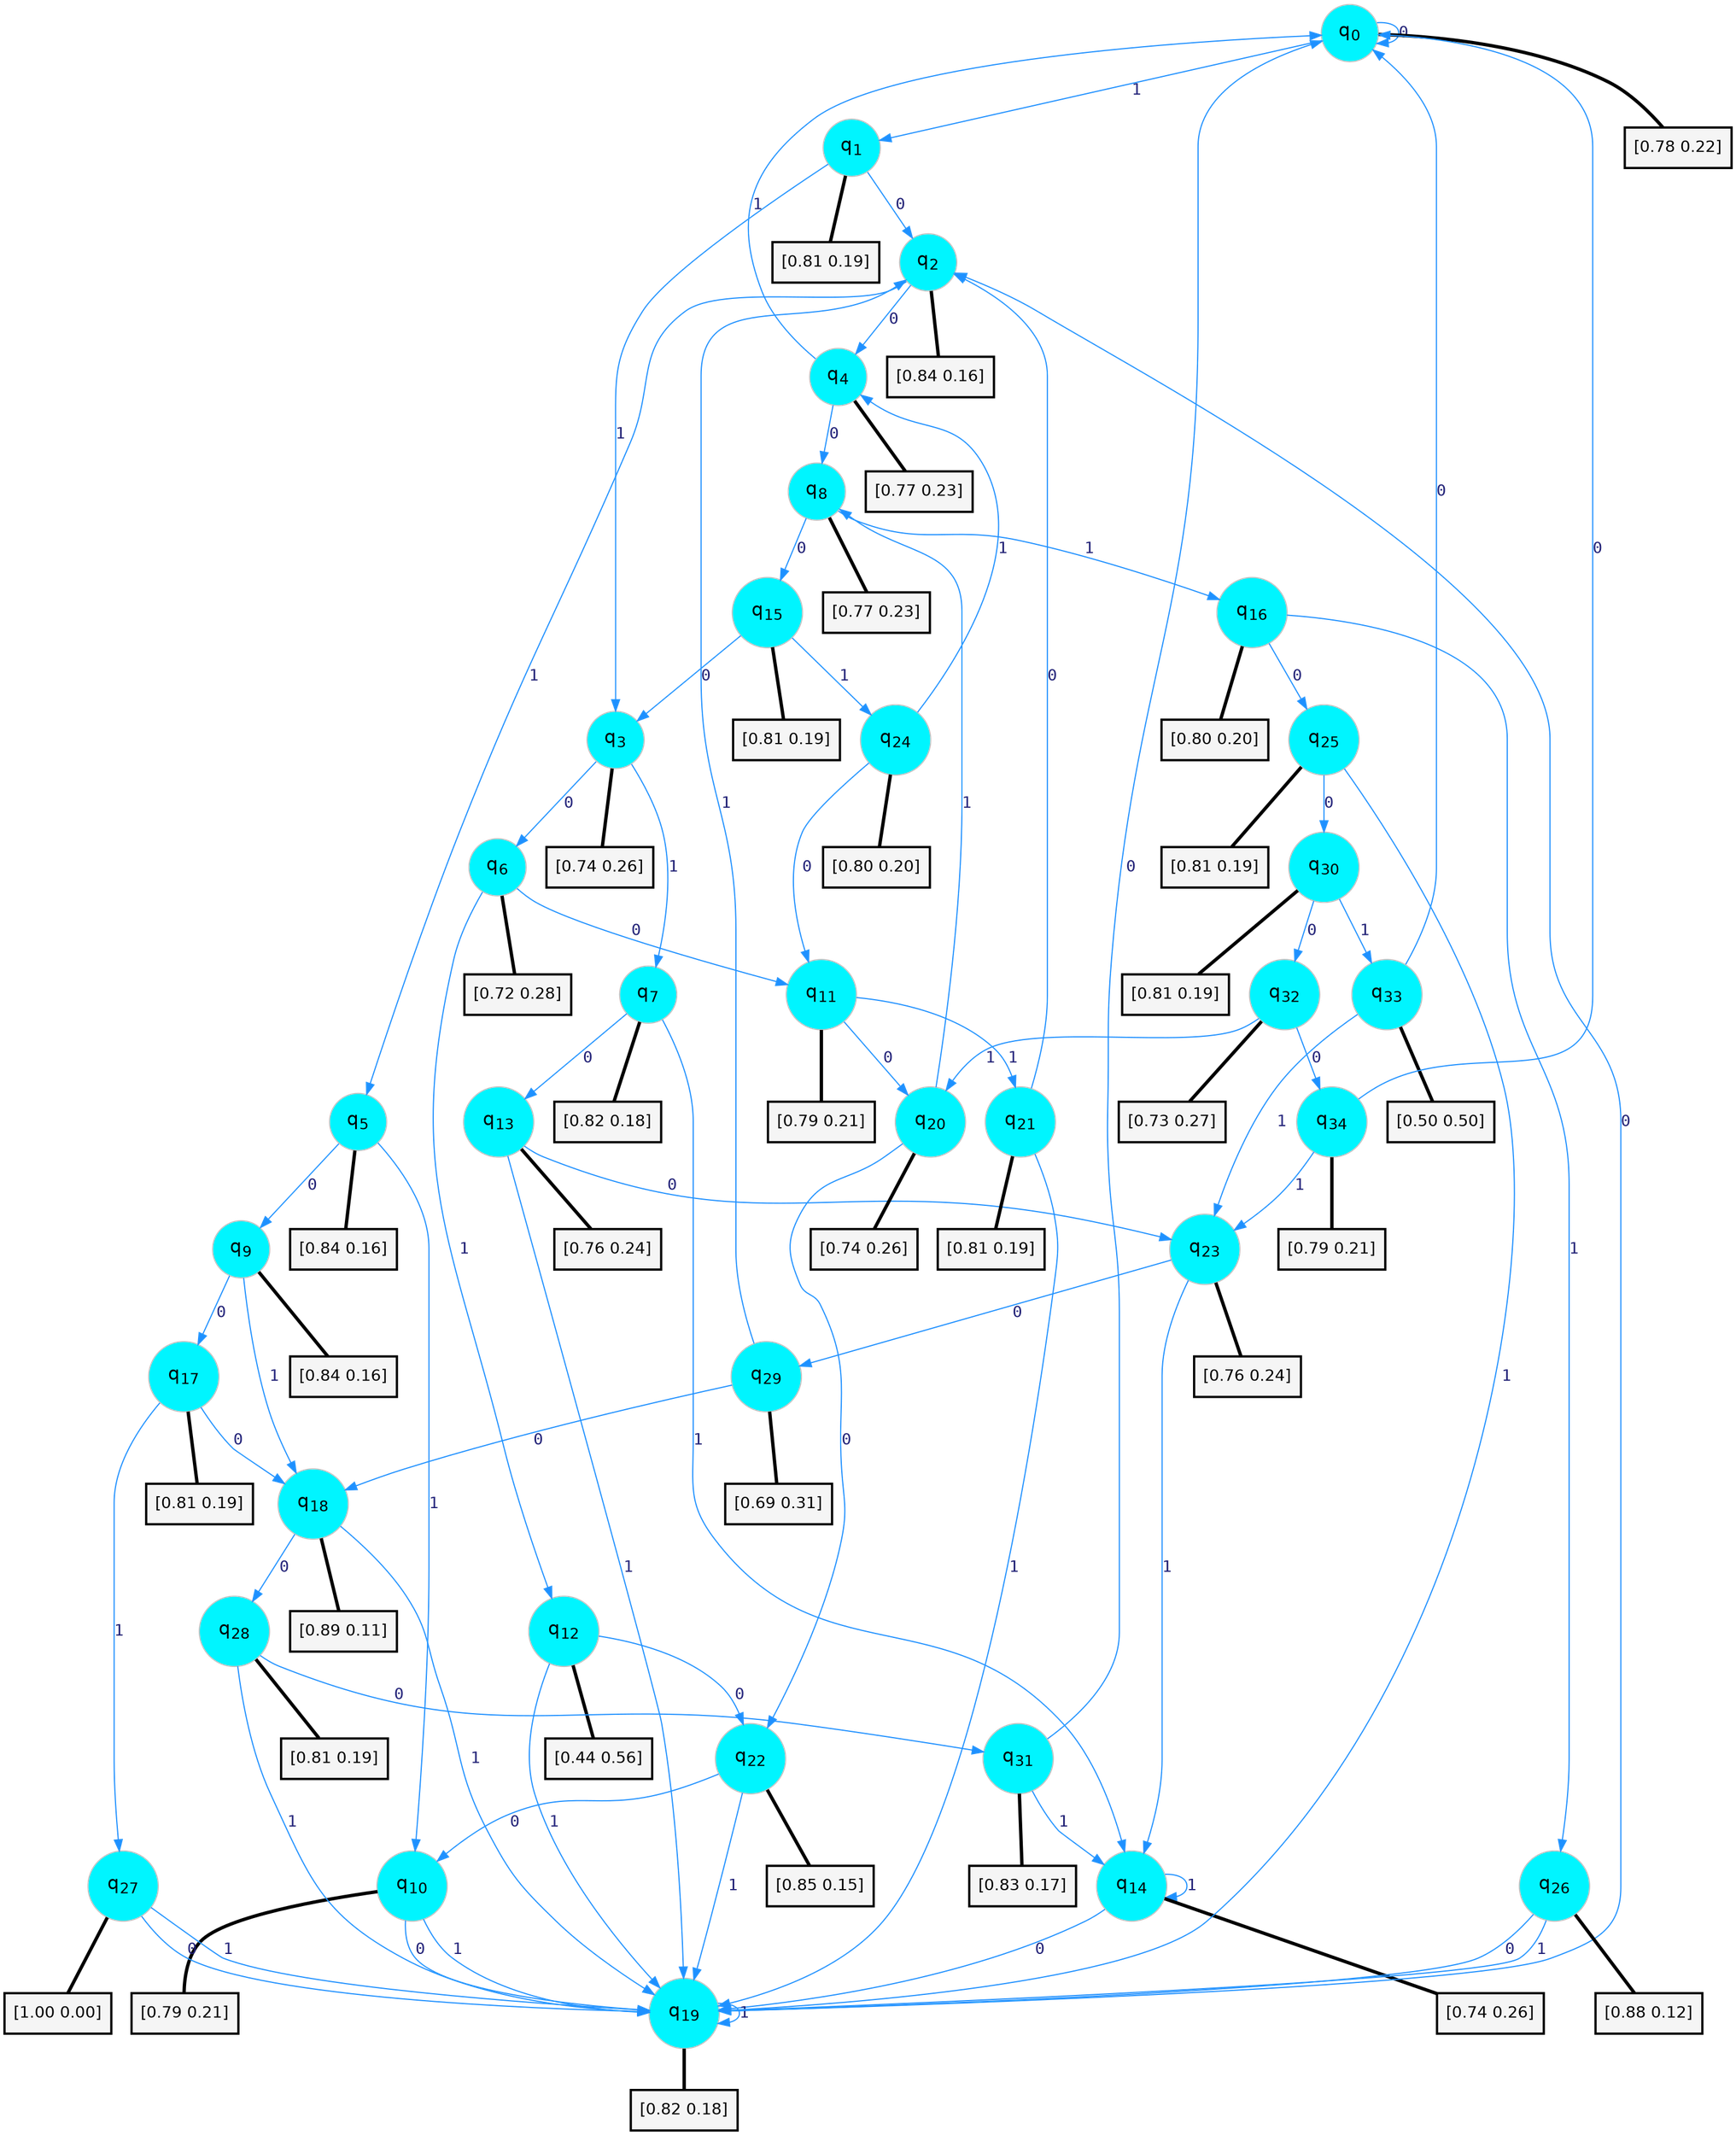 digraph G {
graph [
bgcolor=transparent, dpi=300, rankdir=TD, size="40,25"];
node [
color=gray, fillcolor=turquoise1, fontcolor=black, fontname=Helvetica, fontsize=16, fontweight=bold, shape=circle, style=filled];
edge [
arrowsize=1, color=dodgerblue1, fontcolor=midnightblue, fontname=courier, fontweight=bold, penwidth=1, style=solid, weight=20];
0[label=<q<SUB>0</SUB>>];
1[label=<q<SUB>1</SUB>>];
2[label=<q<SUB>2</SUB>>];
3[label=<q<SUB>3</SUB>>];
4[label=<q<SUB>4</SUB>>];
5[label=<q<SUB>5</SUB>>];
6[label=<q<SUB>6</SUB>>];
7[label=<q<SUB>7</SUB>>];
8[label=<q<SUB>8</SUB>>];
9[label=<q<SUB>9</SUB>>];
10[label=<q<SUB>10</SUB>>];
11[label=<q<SUB>11</SUB>>];
12[label=<q<SUB>12</SUB>>];
13[label=<q<SUB>13</SUB>>];
14[label=<q<SUB>14</SUB>>];
15[label=<q<SUB>15</SUB>>];
16[label=<q<SUB>16</SUB>>];
17[label=<q<SUB>17</SUB>>];
18[label=<q<SUB>18</SUB>>];
19[label=<q<SUB>19</SUB>>];
20[label=<q<SUB>20</SUB>>];
21[label=<q<SUB>21</SUB>>];
22[label=<q<SUB>22</SUB>>];
23[label=<q<SUB>23</SUB>>];
24[label=<q<SUB>24</SUB>>];
25[label=<q<SUB>25</SUB>>];
26[label=<q<SUB>26</SUB>>];
27[label=<q<SUB>27</SUB>>];
28[label=<q<SUB>28</SUB>>];
29[label=<q<SUB>29</SUB>>];
30[label=<q<SUB>30</SUB>>];
31[label=<q<SUB>31</SUB>>];
32[label=<q<SUB>32</SUB>>];
33[label=<q<SUB>33</SUB>>];
34[label=<q<SUB>34</SUB>>];
35[label="[0.78 0.22]", shape=box,fontcolor=black, fontname=Helvetica, fontsize=14, penwidth=2, fillcolor=whitesmoke,color=black];
36[label="[0.81 0.19]", shape=box,fontcolor=black, fontname=Helvetica, fontsize=14, penwidth=2, fillcolor=whitesmoke,color=black];
37[label="[0.84 0.16]", shape=box,fontcolor=black, fontname=Helvetica, fontsize=14, penwidth=2, fillcolor=whitesmoke,color=black];
38[label="[0.74 0.26]", shape=box,fontcolor=black, fontname=Helvetica, fontsize=14, penwidth=2, fillcolor=whitesmoke,color=black];
39[label="[0.77 0.23]", shape=box,fontcolor=black, fontname=Helvetica, fontsize=14, penwidth=2, fillcolor=whitesmoke,color=black];
40[label="[0.84 0.16]", shape=box,fontcolor=black, fontname=Helvetica, fontsize=14, penwidth=2, fillcolor=whitesmoke,color=black];
41[label="[0.72 0.28]", shape=box,fontcolor=black, fontname=Helvetica, fontsize=14, penwidth=2, fillcolor=whitesmoke,color=black];
42[label="[0.82 0.18]", shape=box,fontcolor=black, fontname=Helvetica, fontsize=14, penwidth=2, fillcolor=whitesmoke,color=black];
43[label="[0.77 0.23]", shape=box,fontcolor=black, fontname=Helvetica, fontsize=14, penwidth=2, fillcolor=whitesmoke,color=black];
44[label="[0.84 0.16]", shape=box,fontcolor=black, fontname=Helvetica, fontsize=14, penwidth=2, fillcolor=whitesmoke,color=black];
45[label="[0.79 0.21]", shape=box,fontcolor=black, fontname=Helvetica, fontsize=14, penwidth=2, fillcolor=whitesmoke,color=black];
46[label="[0.79 0.21]", shape=box,fontcolor=black, fontname=Helvetica, fontsize=14, penwidth=2, fillcolor=whitesmoke,color=black];
47[label="[0.44 0.56]", shape=box,fontcolor=black, fontname=Helvetica, fontsize=14, penwidth=2, fillcolor=whitesmoke,color=black];
48[label="[0.76 0.24]", shape=box,fontcolor=black, fontname=Helvetica, fontsize=14, penwidth=2, fillcolor=whitesmoke,color=black];
49[label="[0.74 0.26]", shape=box,fontcolor=black, fontname=Helvetica, fontsize=14, penwidth=2, fillcolor=whitesmoke,color=black];
50[label="[0.81 0.19]", shape=box,fontcolor=black, fontname=Helvetica, fontsize=14, penwidth=2, fillcolor=whitesmoke,color=black];
51[label="[0.80 0.20]", shape=box,fontcolor=black, fontname=Helvetica, fontsize=14, penwidth=2, fillcolor=whitesmoke,color=black];
52[label="[0.81 0.19]", shape=box,fontcolor=black, fontname=Helvetica, fontsize=14, penwidth=2, fillcolor=whitesmoke,color=black];
53[label="[0.89 0.11]", shape=box,fontcolor=black, fontname=Helvetica, fontsize=14, penwidth=2, fillcolor=whitesmoke,color=black];
54[label="[0.82 0.18]", shape=box,fontcolor=black, fontname=Helvetica, fontsize=14, penwidth=2, fillcolor=whitesmoke,color=black];
55[label="[0.74 0.26]", shape=box,fontcolor=black, fontname=Helvetica, fontsize=14, penwidth=2, fillcolor=whitesmoke,color=black];
56[label="[0.81 0.19]", shape=box,fontcolor=black, fontname=Helvetica, fontsize=14, penwidth=2, fillcolor=whitesmoke,color=black];
57[label="[0.85 0.15]", shape=box,fontcolor=black, fontname=Helvetica, fontsize=14, penwidth=2, fillcolor=whitesmoke,color=black];
58[label="[0.76 0.24]", shape=box,fontcolor=black, fontname=Helvetica, fontsize=14, penwidth=2, fillcolor=whitesmoke,color=black];
59[label="[0.80 0.20]", shape=box,fontcolor=black, fontname=Helvetica, fontsize=14, penwidth=2, fillcolor=whitesmoke,color=black];
60[label="[0.81 0.19]", shape=box,fontcolor=black, fontname=Helvetica, fontsize=14, penwidth=2, fillcolor=whitesmoke,color=black];
61[label="[0.88 0.12]", shape=box,fontcolor=black, fontname=Helvetica, fontsize=14, penwidth=2, fillcolor=whitesmoke,color=black];
62[label="[1.00 0.00]", shape=box,fontcolor=black, fontname=Helvetica, fontsize=14, penwidth=2, fillcolor=whitesmoke,color=black];
63[label="[0.81 0.19]", shape=box,fontcolor=black, fontname=Helvetica, fontsize=14, penwidth=2, fillcolor=whitesmoke,color=black];
64[label="[0.69 0.31]", shape=box,fontcolor=black, fontname=Helvetica, fontsize=14, penwidth=2, fillcolor=whitesmoke,color=black];
65[label="[0.81 0.19]", shape=box,fontcolor=black, fontname=Helvetica, fontsize=14, penwidth=2, fillcolor=whitesmoke,color=black];
66[label="[0.83 0.17]", shape=box,fontcolor=black, fontname=Helvetica, fontsize=14, penwidth=2, fillcolor=whitesmoke,color=black];
67[label="[0.73 0.27]", shape=box,fontcolor=black, fontname=Helvetica, fontsize=14, penwidth=2, fillcolor=whitesmoke,color=black];
68[label="[0.50 0.50]", shape=box,fontcolor=black, fontname=Helvetica, fontsize=14, penwidth=2, fillcolor=whitesmoke,color=black];
69[label="[0.79 0.21]", shape=box,fontcolor=black, fontname=Helvetica, fontsize=14, penwidth=2, fillcolor=whitesmoke,color=black];
0->0 [label=0];
0->1 [label=1];
0->35 [arrowhead=none, penwidth=3,color=black];
1->2 [label=0];
1->3 [label=1];
1->36 [arrowhead=none, penwidth=3,color=black];
2->4 [label=0];
2->5 [label=1];
2->37 [arrowhead=none, penwidth=3,color=black];
3->6 [label=0];
3->7 [label=1];
3->38 [arrowhead=none, penwidth=3,color=black];
4->8 [label=0];
4->0 [label=1];
4->39 [arrowhead=none, penwidth=3,color=black];
5->9 [label=0];
5->10 [label=1];
5->40 [arrowhead=none, penwidth=3,color=black];
6->11 [label=0];
6->12 [label=1];
6->41 [arrowhead=none, penwidth=3,color=black];
7->13 [label=0];
7->14 [label=1];
7->42 [arrowhead=none, penwidth=3,color=black];
8->15 [label=0];
8->16 [label=1];
8->43 [arrowhead=none, penwidth=3,color=black];
9->17 [label=0];
9->18 [label=1];
9->44 [arrowhead=none, penwidth=3,color=black];
10->19 [label=0];
10->19 [label=1];
10->45 [arrowhead=none, penwidth=3,color=black];
11->20 [label=0];
11->21 [label=1];
11->46 [arrowhead=none, penwidth=3,color=black];
12->22 [label=0];
12->19 [label=1];
12->47 [arrowhead=none, penwidth=3,color=black];
13->23 [label=0];
13->19 [label=1];
13->48 [arrowhead=none, penwidth=3,color=black];
14->19 [label=0];
14->14 [label=1];
14->49 [arrowhead=none, penwidth=3,color=black];
15->3 [label=0];
15->24 [label=1];
15->50 [arrowhead=none, penwidth=3,color=black];
16->25 [label=0];
16->26 [label=1];
16->51 [arrowhead=none, penwidth=3,color=black];
17->18 [label=0];
17->27 [label=1];
17->52 [arrowhead=none, penwidth=3,color=black];
18->28 [label=0];
18->19 [label=1];
18->53 [arrowhead=none, penwidth=3,color=black];
19->2 [label=0];
19->19 [label=1];
19->54 [arrowhead=none, penwidth=3,color=black];
20->22 [label=0];
20->8 [label=1];
20->55 [arrowhead=none, penwidth=3,color=black];
21->2 [label=0];
21->19 [label=1];
21->56 [arrowhead=none, penwidth=3,color=black];
22->10 [label=0];
22->19 [label=1];
22->57 [arrowhead=none, penwidth=3,color=black];
23->29 [label=0];
23->14 [label=1];
23->58 [arrowhead=none, penwidth=3,color=black];
24->11 [label=0];
24->4 [label=1];
24->59 [arrowhead=none, penwidth=3,color=black];
25->30 [label=0];
25->19 [label=1];
25->60 [arrowhead=none, penwidth=3,color=black];
26->19 [label=0];
26->19 [label=1];
26->61 [arrowhead=none, penwidth=3,color=black];
27->19 [label=0];
27->19 [label=1];
27->62 [arrowhead=none, penwidth=3,color=black];
28->31 [label=0];
28->19 [label=1];
28->63 [arrowhead=none, penwidth=3,color=black];
29->18 [label=0];
29->2 [label=1];
29->64 [arrowhead=none, penwidth=3,color=black];
30->32 [label=0];
30->33 [label=1];
30->65 [arrowhead=none, penwidth=3,color=black];
31->0 [label=0];
31->14 [label=1];
31->66 [arrowhead=none, penwidth=3,color=black];
32->34 [label=0];
32->20 [label=1];
32->67 [arrowhead=none, penwidth=3,color=black];
33->0 [label=0];
33->23 [label=1];
33->68 [arrowhead=none, penwidth=3,color=black];
34->0 [label=0];
34->23 [label=1];
34->69 [arrowhead=none, penwidth=3,color=black];
}
